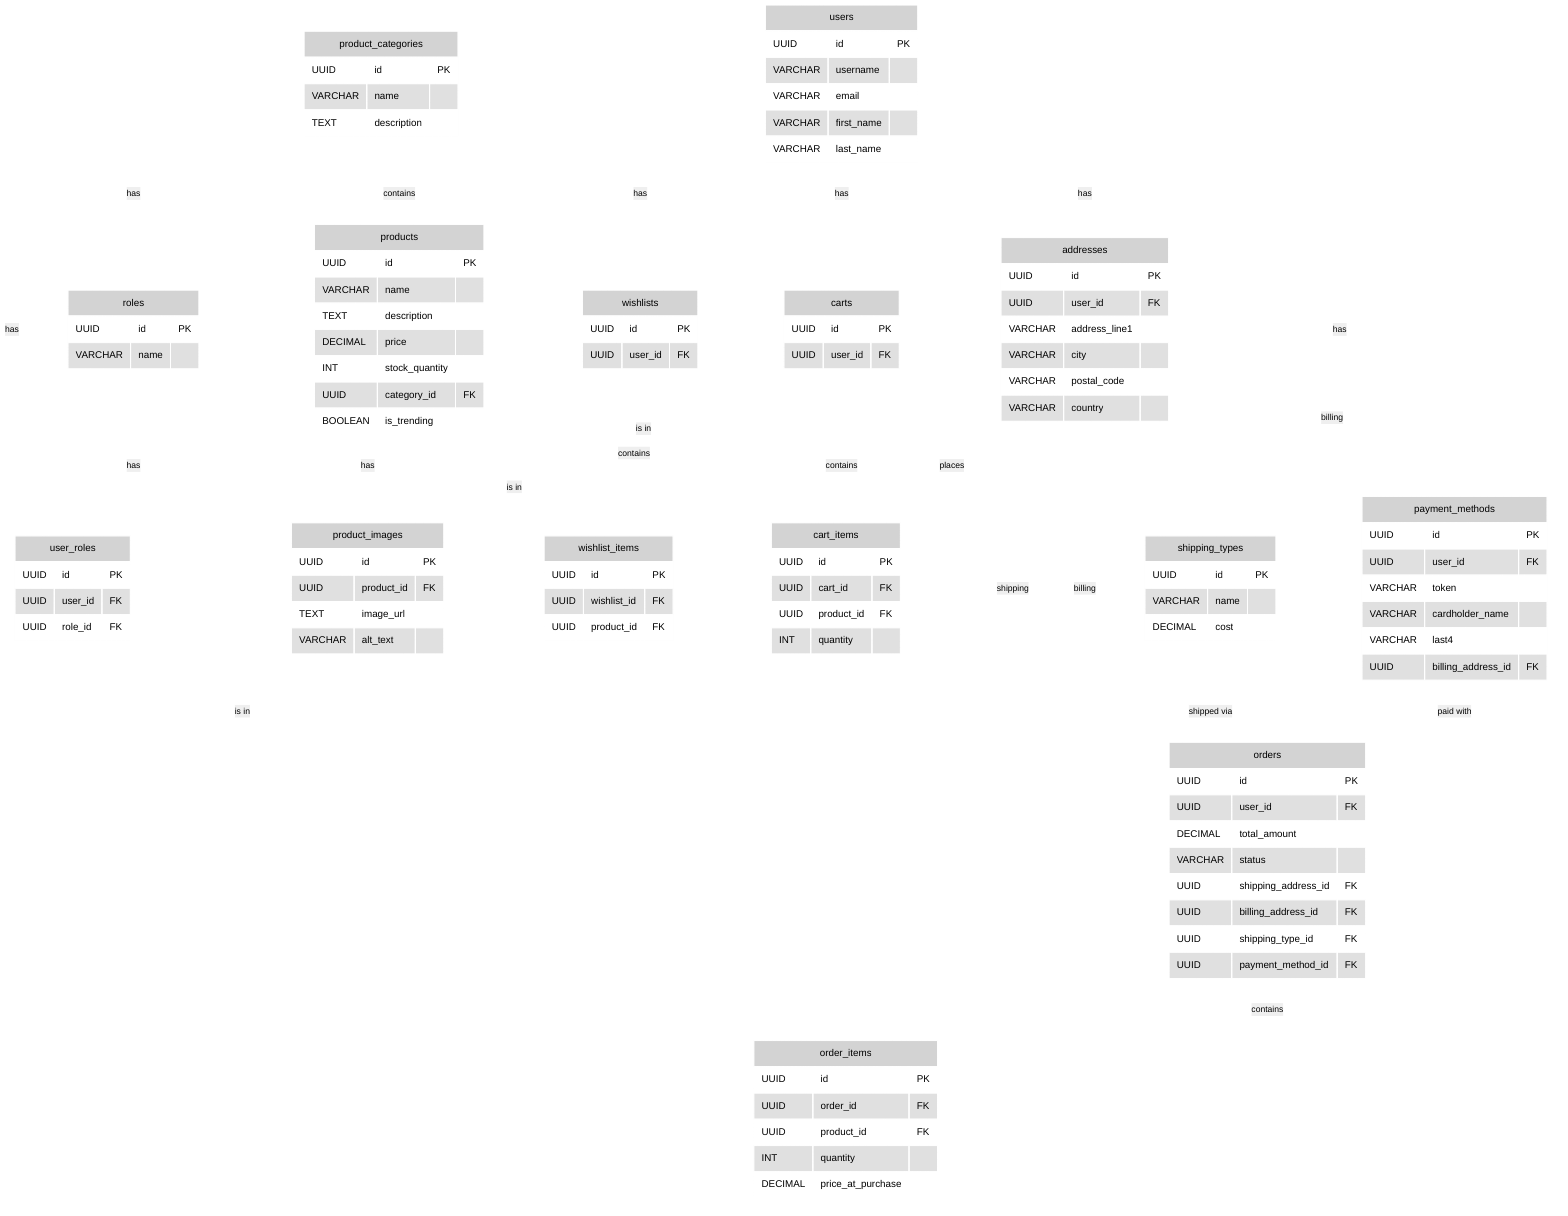 %%{init: { 'theme': 'base', 'themeVariables': { 'primaryColor': '#D3D3D3', 'primaryTextColor': '#000000', 'primaryBorderColor': '#FFFFFF', 'lineColor': '#FFFFFF', 'textColor': '#FFFFFF' } } }%%
erDiagram
    users ||--o{ roles : "has"
    users ||--|{ user_roles : "has"
    roles ||--|{ user_roles : "has"
    users ||--o{ addresses : "has"
    users ||--o{ wishlists : "has"
    users ||--o{ carts : "has"
    users ||--o{ payment_methods : "has"
    users ||--o{ orders : "places"

    product_categories ||--|{ products : "contains"
    products ||--|{ product_images : "has"
    products ||--o{ wishlist_items : "is in"
    products ||--o{ cart_items : "is in"
    products ||--o{ order_items : "is in"

    wishlists ||--|{ wishlist_items : "contains"
    carts ||--|{ cart_items : "contains"

    addresses ||--o{ orders : "shipping"
    addresses ||--o{ orders : "billing"
    addresses ||--o{ payment_methods : "billing"

    shipping_types ||--o{ orders : "shipped via"
    payment_methods ||--o{ orders : "paid with"

    orders ||--|{ order_items : "contains"

    users {
        UUID id PK
        VARCHAR username
        VARCHAR email
        VARCHAR first_name
        VARCHAR last_name
    }

    roles {
        UUID id PK
        VARCHAR name
    }

    user_roles {
        UUID id PK
        UUID user_id FK
        UUID role_id FK
    }

    product_categories {
        UUID id PK
        VARCHAR name
        TEXT description
    }

    products {
        UUID id PK
        VARCHAR name
        TEXT description
        DECIMAL price
        INT stock_quantity
        UUID category_id FK
        BOOLEAN is_trending
    }

    product_images {
        UUID id PK
        UUID product_id FK
        TEXT image_url
        VARCHAR alt_text
    }

    addresses {
        UUID id PK
        UUID user_id FK
        VARCHAR address_line1
        VARCHAR city
        VARCHAR postal_code
        VARCHAR country
    }

    wishlists {
        UUID id PK
        UUID user_id FK
    }

    wishlist_items {
        UUID id PK
        UUID wishlist_id FK
        UUID product_id FK
    }

    carts {
        UUID id PK
        UUID user_id FK
    }

    cart_items {
        UUID id PK
        UUID cart_id FK
        UUID product_id FK
        INT quantity
    }

    shipping_types {
        UUID id PK
        VARCHAR name
        DECIMAL cost
    }

    payment_methods {
        UUID id PK
        UUID user_id FK
        VARCHAR token
        VARCHAR cardholder_name
        VARCHAR last4
        UUID billing_address_id FK
    }

    orders {
        UUID id PK
        UUID user_id FK
        DECIMAL total_amount
        VARCHAR status
        UUID shipping_address_id FK
        UUID billing_address_id FK
        UUID shipping_type_id FK
        UUID payment_method_id FK
    }

    order_items {
        UUID id PK
        UUID order_id FK
        UUID product_id FK
        INT quantity
        DECIMAL price_at_purchase
    }
